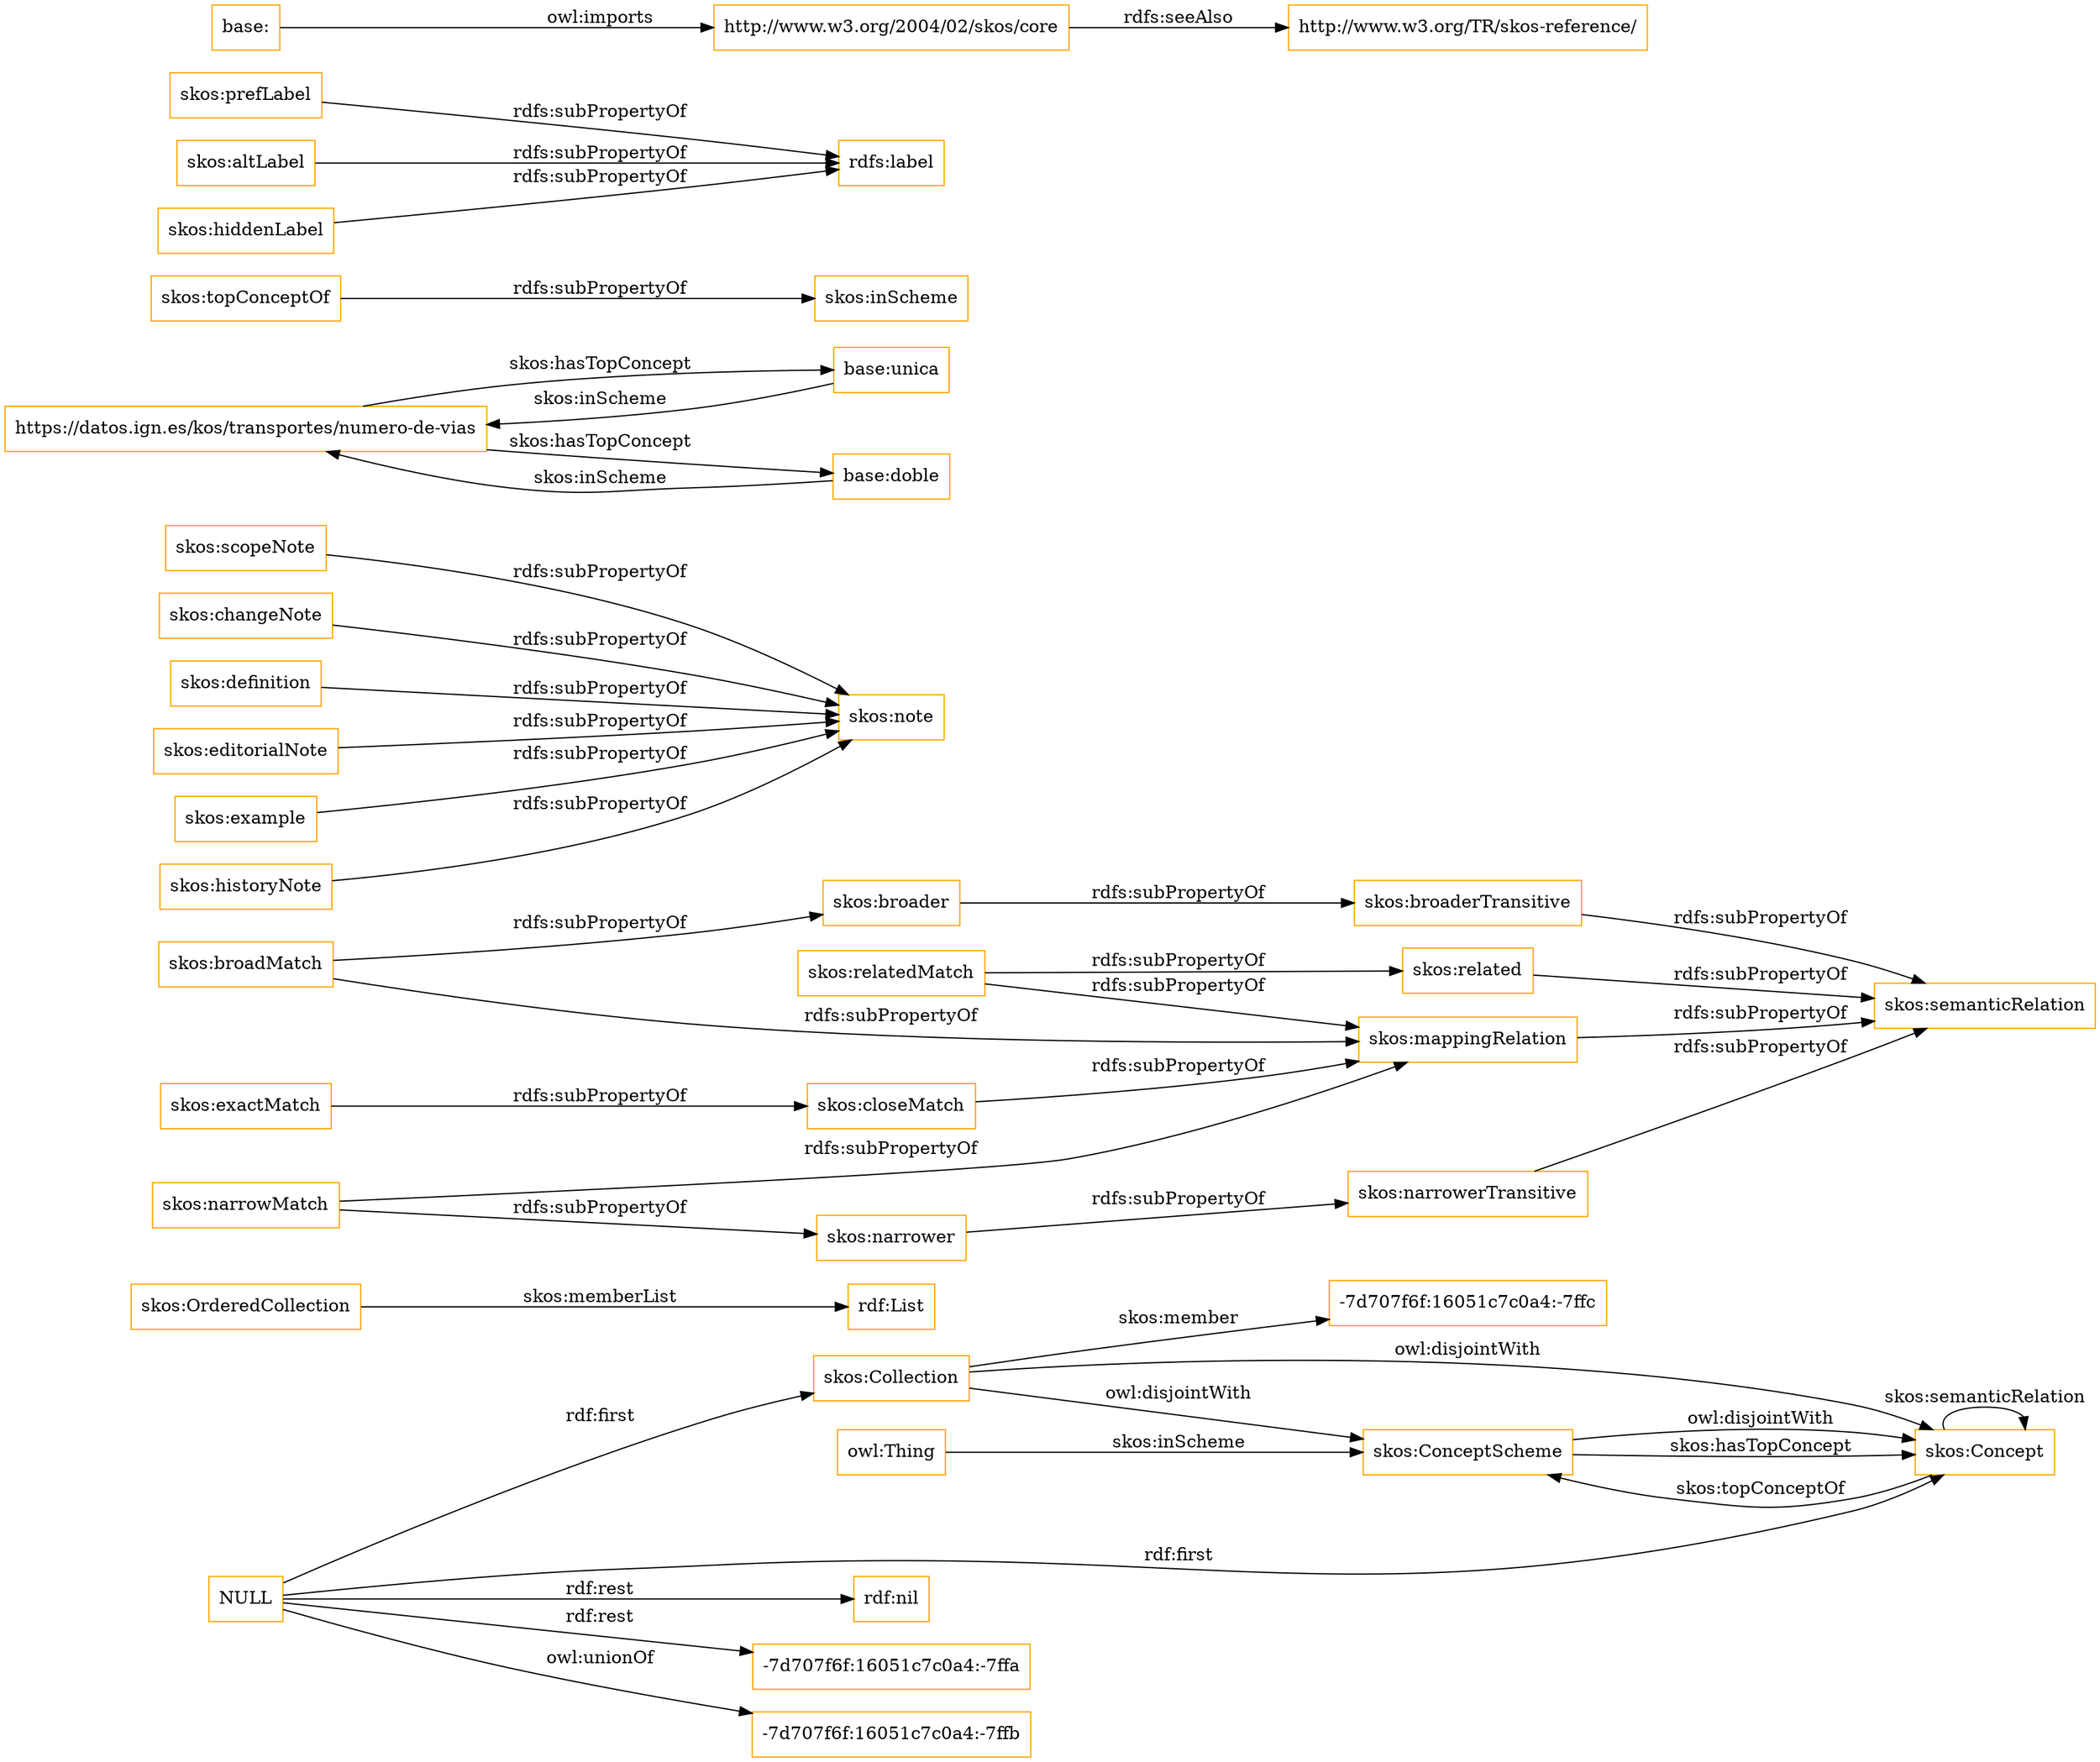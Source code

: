digraph ar2dtool_diagram { 
rankdir=LR;
size="1501"
node [shape = rectangle, color="orange"]; "-7d707f6f:16051c7c0a4:-7ffc" "skos:OrderedCollection" "skos:Collection" "skos:ConceptScheme" "skos:Concept" ; /*classes style*/
	"skos:narrowerTransitive" -> "skos:semanticRelation" [ label = "rdfs:subPropertyOf" ];
	"skos:scopeNote" -> "skos:note" [ label = "rdfs:subPropertyOf" ];
	"skos:closeMatch" -> "skos:mappingRelation" [ label = "rdfs:subPropertyOf" ];
	"https://datos.ign.es/kos/transportes/numero-de-vias" -> "base:unica" [ label = "skos:hasTopConcept" ];
	"https://datos.ign.es/kos/transportes/numero-de-vias" -> "base:doble" [ label = "skos:hasTopConcept" ];
	"skos:relatedMatch" -> "skos:related" [ label = "rdfs:subPropertyOf" ];
	"skos:relatedMatch" -> "skos:mappingRelation" [ label = "rdfs:subPropertyOf" ];
	"skos:ConceptScheme" -> "skos:Concept" [ label = "owl:disjointWith" ];
	"skos:related" -> "skos:semanticRelation" [ label = "rdfs:subPropertyOf" ];
	"skos:topConceptOf" -> "skos:inScheme" [ label = "rdfs:subPropertyOf" ];
	"skos:broadMatch" -> "skos:broader" [ label = "rdfs:subPropertyOf" ];
	"skos:broadMatch" -> "skos:mappingRelation" [ label = "rdfs:subPropertyOf" ];
	"skos:changeNote" -> "skos:note" [ label = "rdfs:subPropertyOf" ];
	"skos:definition" -> "skos:note" [ label = "rdfs:subPropertyOf" ];
	"skos:editorialNote" -> "skos:note" [ label = "rdfs:subPropertyOf" ];
	"skos:example" -> "skos:note" [ label = "rdfs:subPropertyOf" ];
	"skos:historyNote" -> "skos:note" [ label = "rdfs:subPropertyOf" ];
	"base:doble" -> "https://datos.ign.es/kos/transportes/numero-de-vias" [ label = "skos:inScheme" ];
	"skos:exactMatch" -> "skos:closeMatch" [ label = "rdfs:subPropertyOf" ];
	"skos:prefLabel" -> "rdfs:label" [ label = "rdfs:subPropertyOf" ];
	"skos:altLabel" -> "rdfs:label" [ label = "rdfs:subPropertyOf" ];
	"skos:broaderTransitive" -> "skos:semanticRelation" [ label = "rdfs:subPropertyOf" ];
	"skos:broader" -> "skos:broaderTransitive" [ label = "rdfs:subPropertyOf" ];
	"skos:mappingRelation" -> "skos:semanticRelation" [ label = "rdfs:subPropertyOf" ];
	"base:unica" -> "https://datos.ign.es/kos/transportes/numero-de-vias" [ label = "skos:inScheme" ];
	"skos:hiddenLabel" -> "rdfs:label" [ label = "rdfs:subPropertyOf" ];
	"http://www.w3.org/2004/02/skos/core" -> "http://www.w3.org/TR/skos-reference/" [ label = "rdfs:seeAlso" ];
	"skos:Collection" -> "skos:ConceptScheme" [ label = "owl:disjointWith" ];
	"skos:Collection" -> "skos:Concept" [ label = "owl:disjointWith" ];
	"skos:narrowMatch" -> "skos:narrower" [ label = "rdfs:subPropertyOf" ];
	"skos:narrowMatch" -> "skos:mappingRelation" [ label = "rdfs:subPropertyOf" ];
	"skos:narrower" -> "skos:narrowerTransitive" [ label = "rdfs:subPropertyOf" ];
	"base:" -> "http://www.w3.org/2004/02/skos/core" [ label = "owl:imports" ];
	"NULL" -> "rdf:nil" [ label = "rdf:rest" ];
	"NULL" -> "skos:Collection" [ label = "rdf:first" ];
	"NULL" -> "-7d707f6f:16051c7c0a4:-7ffa" [ label = "rdf:rest" ];
	"NULL" -> "skos:Concept" [ label = "rdf:first" ];
	"NULL" -> "-7d707f6f:16051c7c0a4:-7ffb" [ label = "owl:unionOf" ];
	"skos:OrderedCollection" -> "rdf:List" [ label = "skos:memberList" ];
	"skos:Concept" -> "skos:ConceptScheme" [ label = "skos:topConceptOf" ];
	"skos:Concept" -> "skos:Concept" [ label = "skos:semanticRelation" ];
	"skos:Collection" -> "-7d707f6f:16051c7c0a4:-7ffc" [ label = "skos:member" ];
	"skos:ConceptScheme" -> "skos:Concept" [ label = "skos:hasTopConcept" ];
	"owl:Thing" -> "skos:ConceptScheme" [ label = "skos:inScheme" ];

}
